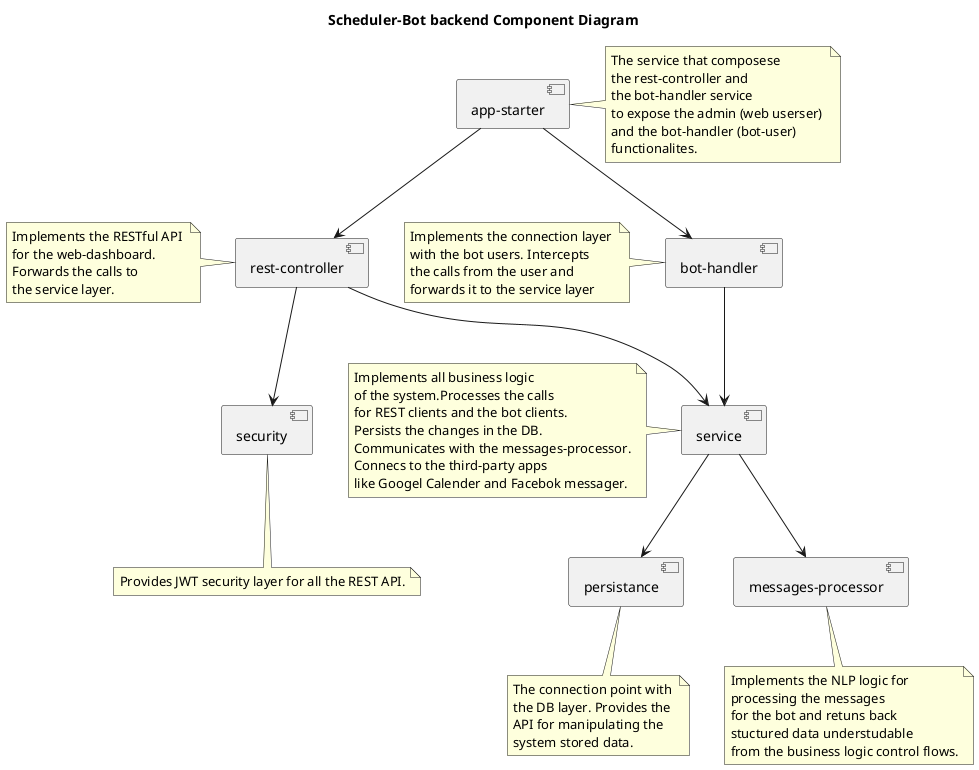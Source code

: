 @startuml

title Scheduler-Bot backend Component Diagram

component [app-starter] as apstart
note right of apstart
The service that composese
the rest-controller and 
the bot-handler service
to expose the admin (web userser) 
and the bot-handler (bot-user) 
functionalites.
end note

component [bot-handler] as bothandler
note left of bothandler
Implements the connection layer 
with the bot users. Intercepts 
the calls from the user and 
forwards it to the service layer
end note

component [rest-controller] as rest
note left of rest
Implements the RESTful API 
for the web-dashboard.
Forwards the calls to 
the service layer.
end note

component [service] as service
note left of service
Implements all business logic
of the system.Processes the calls
for REST clients and the bot clients.
Persists the changes in the DB.
Communicates with the messages-processor.
Connecs to the third-party apps 
like Googel Calender and Facebok messager.
end note

component [messages-processor] as msproc
note bottom of msproc
Implements the NLP logic for
processing the messages 
for the bot and retuns back 
stuctured data understudable 
from the business logic control flows.
end note

component [security] as security
note bottom of security
Provides JWT security layer for all the REST API.
end note

component [persistance] as persist
note bottom of persist
The connection point with
the DB layer. Provides the 
API for manipulating the
system stored data.
end note

apstart --> bothandler
apstart --> rest

rest --> service
rest --> security

bothandler --> service
service --> persist
service --> msproc
@enduml
